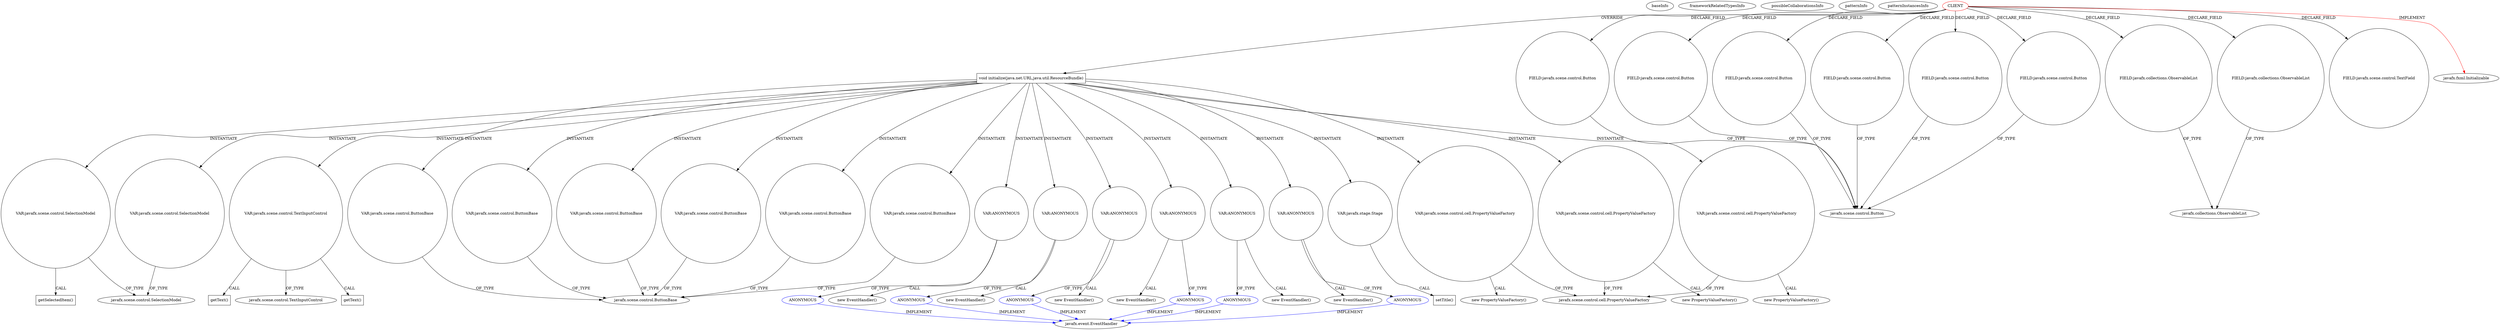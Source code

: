 digraph {
baseInfo[graphId=1626,category="pattern",isAnonymous=false,possibleRelation=true]
frameworkRelatedTypesInfo[0="javafx.fxml.Initializable"]
possibleCollaborationsInfo[0="1626~INSTANTIATION-OVERRIDING_METHOD_DECLARATION-~javafx.fxml.Initializable ~javafx.event.EventHandler ~false~true",1="1626~INSTANTIATION-OVERRIDING_METHOD_DECLARATION-~javafx.fxml.Initializable ~javafx.event.EventHandler ~false~true",2="1626~INSTANTIATION-OVERRIDING_METHOD_DECLARATION-~javafx.fxml.Initializable ~javafx.event.EventHandler ~false~true",3="1626~INSTANTIATION-OVERRIDING_METHOD_DECLARATION-~javafx.fxml.Initializable ~javafx.event.EventHandler ~false~true",4="1626~INSTANTIATION-OVERRIDING_METHOD_DECLARATION-~javafx.fxml.Initializable ~javafx.event.EventHandler ~false~true",5="1626~INSTANTIATION-OVERRIDING_METHOD_DECLARATION-~javafx.fxml.Initializable ~javafx.event.EventHandler ~false~true"]
patternInfo[frequency=2.0,patternRootClient=0]
patternInstancesInfo[0="diogocs1-FPessoais~/diogocs1-FPessoais/FPessoais-master/FinancasPessoais/src/app/controllers/HomeController.java~HomeController~2490",1="crosswords-testEnvironment~/crosswords-testEnvironment/testEnvironment-master/src/GUI/MainController.java~MainController~2315"]
87[label="javafx.scene.control.cell.PropertyValueFactory",vertexType="FRAMEWORK_CLASS_TYPE",isFrameworkType=false]
122[label="VAR:javafx.scene.control.cell.PropertyValueFactory",vertexType="VARIABLE_EXPRESION",isFrameworkType=false,shape=circle]
81[label="void initialize(java.net.URL,java.util.ResourceBundle)",vertexType="OVERRIDING_METHOD_DECLARATION",isFrameworkType=false,shape=box]
0[label="CLIENT",vertexType="ROOT_CLIENT_CLASS_DECLARATION",isFrameworkType=false,color=red]
4[label="FIELD:javafx.scene.control.Button",vertexType="FIELD_DECLARATION",isFrameworkType=false,shape=circle]
24[label="FIELD:javafx.scene.control.Button",vertexType="FIELD_DECLARATION",isFrameworkType=false,shape=circle]
8[label="FIELD:javafx.scene.control.Button",vertexType="FIELD_DECLARATION",isFrameworkType=false,shape=circle]
61[label="FIELD:javafx.scene.control.Button",vertexType="FIELD_DECLARATION",isFrameworkType=false,shape=circle]
6[label="FIELD:javafx.scene.control.Button",vertexType="FIELD_DECLARATION",isFrameworkType=false,shape=circle]
26[label="FIELD:javafx.scene.control.Button",vertexType="FIELD_DECLARATION",isFrameworkType=false,shape=circle]
46[label="FIELD:javafx.collections.ObservableList",vertexType="FIELD_DECLARATION",isFrameworkType=false,shape=circle]
43[label="javafx.collections.ObservableList",vertexType="FRAMEWORK_INTERFACE_TYPE",isFrameworkType=false]
42[label="FIELD:javafx.collections.ObservableList",vertexType="FIELD_DECLARATION",isFrameworkType=false,shape=circle]
229[label="VAR:javafx.scene.control.SelectionModel",vertexType="VARIABLE_EXPRESION",isFrameworkType=false,shape=circle]
230[label="getSelectedItem()",vertexType="INSIDE_CALL",isFrameworkType=false,shape=box]
176[label="javafx.scene.control.SelectionModel",vertexType="FRAMEWORK_CLASS_TYPE",isFrameworkType=false]
339[label="VAR:javafx.scene.control.SelectionModel",vertexType="VARIABLE_EXPRESION",isFrameworkType=false,shape=circle]
121[label="new PropertyValueFactory()",vertexType="CONSTRUCTOR_CALL",isFrameworkType=false]
245[label="VAR:javafx.scene.control.TextInputControl",vertexType="VARIABLE_EXPRESION",isFrameworkType=false,shape=circle]
234[label="VAR:javafx.scene.control.ButtonBase",vertexType="VARIABLE_EXPRESION",isFrameworkType=false,shape=circle]
129[label="javafx.scene.control.ButtonBase",vertexType="FRAMEWORK_CLASS_TYPE",isFrameworkType=false]
127[label="VAR:javafx.scene.control.ButtonBase",vertexType="VARIABLE_EXPRESION",isFrameworkType=false,shape=circle]
293[label="VAR:javafx.scene.control.ButtonBase",vertexType="VARIABLE_EXPRESION",isFrameworkType=false,shape=circle]
161[label="VAR:javafx.scene.control.ButtonBase",vertexType="VARIABLE_EXPRESION",isFrameworkType=false,shape=circle]
383[label="VAR:javafx.scene.control.ButtonBase",vertexType="VARIABLE_EXPRESION",isFrameworkType=false,shape=circle]
346[label="VAR:javafx.scene.control.ButtonBase",vertexType="VARIABLE_EXPRESION",isFrameworkType=false,shape=circle]
5[label="javafx.scene.control.Button",vertexType="FRAMEWORK_CLASS_TYPE",isFrameworkType=false]
247[label="javafx.scene.control.TextInputControl",vertexType="FRAMEWORK_CLASS_TYPE",isFrameworkType=false]
77[label="FIELD:javafx.scene.control.TextField",vertexType="FIELD_DECLARATION",isFrameworkType=false,shape=circle]
92[label="VAR:javafx.scene.control.cell.PropertyValueFactory",vertexType="VARIABLE_EXPRESION",isFrameworkType=false,shape=circle]
91[label="new PropertyValueFactory()",vertexType="CONSTRUCTOR_CALL",isFrameworkType=false]
98[label="VAR:javafx.scene.control.cell.PropertyValueFactory",vertexType="VARIABLE_EXPRESION",isFrameworkType=false,shape=circle]
97[label="new PropertyValueFactory()",vertexType="CONSTRUCTOR_CALL",isFrameworkType=false]
249[label="getText()",vertexType="INSIDE_CALL",isFrameworkType=false,shape=box]
279[label="getText()",vertexType="INSIDE_CALL",isFrameworkType=false,shape=box]
131[label="VAR:ANONYMOUS",vertexType="VARIABLE_EXPRESION",isFrameworkType=false,shape=circle]
132[label="ANONYMOUS",vertexType="REFERENCE_ANONYMOUS_DECLARATION",isFrameworkType=false,color=blue]
130[label="new EventHandler()",vertexType="CONSTRUCTOR_CALL",isFrameworkType=false]
133[label="javafx.event.EventHandler",vertexType="FRAMEWORK_INTERFACE_TYPE",isFrameworkType=false]
166[label="ANONYMOUS",vertexType="REFERENCE_ANONYMOUS_DECLARATION",isFrameworkType=false,color=blue]
388[label="ANONYMOUS",vertexType="REFERENCE_ANONYMOUS_DECLARATION",isFrameworkType=false,color=blue]
329[label="ANONYMOUS",vertexType="REFERENCE_ANONYMOUS_DECLARATION",isFrameworkType=false,color=blue]
270[label="ANONYMOUS",vertexType="REFERENCE_ANONYMOUS_DECLARATION",isFrameworkType=false,color=blue]
298[label="ANONYMOUS",vertexType="REFERENCE_ANONYMOUS_DECLARATION",isFrameworkType=false,color=blue]
269[label="VAR:ANONYMOUS",vertexType="VARIABLE_EXPRESION",isFrameworkType=false,shape=circle]
268[label="new EventHandler()",vertexType="CONSTRUCTOR_CALL",isFrameworkType=false]
165[label="VAR:ANONYMOUS",vertexType="VARIABLE_EXPRESION",isFrameworkType=false,shape=circle]
164[label="new EventHandler()",vertexType="CONSTRUCTOR_CALL",isFrameworkType=false]
328[label="VAR:ANONYMOUS",vertexType="VARIABLE_EXPRESION",isFrameworkType=false,shape=circle]
327[label="new EventHandler()",vertexType="CONSTRUCTOR_CALL",isFrameworkType=false]
387[label="VAR:ANONYMOUS",vertexType="VARIABLE_EXPRESION",isFrameworkType=false,shape=circle]
386[label="new EventHandler()",vertexType="CONSTRUCTOR_CALL",isFrameworkType=false]
297[label="VAR:ANONYMOUS",vertexType="VARIABLE_EXPRESION",isFrameworkType=false,shape=circle]
296[label="new EventHandler()",vertexType="CONSTRUCTOR_CALL",isFrameworkType=false]
1[label="javafx.fxml.Initializable",vertexType="FRAMEWORK_INTERFACE_TYPE",isFrameworkType=false]
147[label="VAR:javafx.stage.Stage",vertexType="VARIABLE_EXPRESION",isFrameworkType=false,shape=circle]
186[label="setTitle()",vertexType="INSIDE_CALL",isFrameworkType=false,shape=box]
26->5[label="OF_TYPE"]
81->234[label="INSTANTIATE"]
328->327[label="CALL"]
147->186[label="CALL"]
328->329[label="OF_TYPE"]
339->176[label="OF_TYPE"]
388->133[label="IMPLEMENT",color=blue]
6->5[label="OF_TYPE"]
0->81[label="OVERRIDE"]
81->165[label="INSTANTIATE"]
81->122[label="INSTANTIATE"]
269->268[label="CALL"]
122->87[label="OF_TYPE"]
92->91[label="CALL"]
81->339[label="INSTANTIATE"]
245->279[label="CALL"]
81->161[label="INSTANTIATE"]
234->129[label="OF_TYPE"]
122->121[label="CALL"]
387->388[label="OF_TYPE"]
269->270[label="OF_TYPE"]
229->230[label="CALL"]
81->297[label="INSTANTIATE"]
0->8[label="DECLARE_FIELD"]
165->164[label="CALL"]
297->298[label="OF_TYPE"]
297->296[label="CALL"]
98->97[label="CALL"]
81->229[label="INSTANTIATE"]
81->269[label="INSTANTIATE"]
81->98[label="INSTANTIATE"]
298->133[label="IMPLEMENT",color=blue]
81->147[label="INSTANTIATE"]
81->383[label="INSTANTIATE"]
81->131[label="INSTANTIATE"]
81->92[label="INSTANTIATE"]
132->133[label="IMPLEMENT",color=blue]
383->129[label="OF_TYPE"]
81->245[label="INSTANTIATE"]
166->133[label="IMPLEMENT",color=blue]
229->176[label="OF_TYPE"]
0->24[label="DECLARE_FIELD"]
0->61[label="DECLARE_FIELD"]
92->87[label="OF_TYPE"]
131->130[label="CALL"]
270->133[label="IMPLEMENT",color=blue]
161->129[label="OF_TYPE"]
81->346[label="INSTANTIATE"]
81->127[label="INSTANTIATE"]
0->1[label="IMPLEMENT",color=red]
42->43[label="OF_TYPE"]
245->247[label="OF_TYPE"]
165->166[label="OF_TYPE"]
0->4[label="DECLARE_FIELD"]
98->87[label="OF_TYPE"]
81->387[label="INSTANTIATE"]
81->293[label="INSTANTIATE"]
0->42[label="DECLARE_FIELD"]
127->129[label="OF_TYPE"]
346->129[label="OF_TYPE"]
0->6[label="DECLARE_FIELD"]
0->26[label="DECLARE_FIELD"]
293->129[label="OF_TYPE"]
4->5[label="OF_TYPE"]
81->328[label="INSTANTIATE"]
387->386[label="CALL"]
0->77[label="DECLARE_FIELD"]
61->5[label="OF_TYPE"]
24->5[label="OF_TYPE"]
131->132[label="OF_TYPE"]
329->133[label="IMPLEMENT",color=blue]
0->46[label="DECLARE_FIELD"]
46->43[label="OF_TYPE"]
8->5[label="OF_TYPE"]
245->249[label="CALL"]
}
